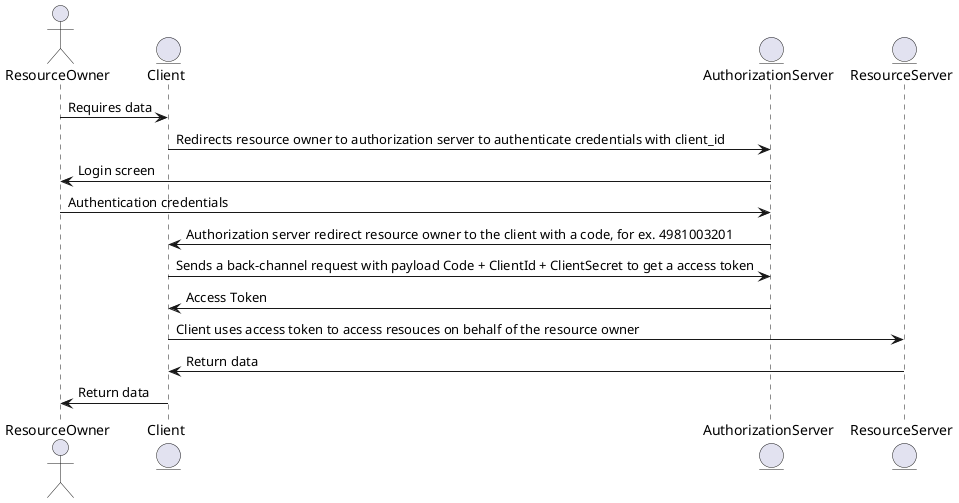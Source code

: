 @startuml

actor       ResourceOwner       as user
entity      Client              as client
entity      AuthorizationServer as idp
entity      ResourceServer      as api

user        -> client               : Requires data
client      -> idp                  : Redirects resource owner to authorization server to authenticate credentials with client_id
idp         -> user                 : Login screen
user        -> idp                  : Authentication credentials
idp         -> client               : Authorization server redirect resource owner to the client with a code, for ex. 4981003201
client      -> idp                  : Sends a back-channel request with payload Code + ClientId + ClientSecret to get a access token
idp         -> client               : Access Token
client      -> api                  : Client uses access token to access resouces on behalf of the resource owner
api         -> client               : Return data
client      -> user                 : Return data

@enduml